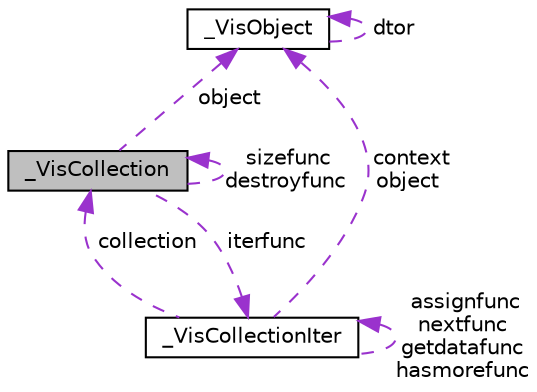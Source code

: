 digraph G
{
  edge [fontname="Helvetica",fontsize="10",labelfontname="Helvetica",labelfontsize="10"];
  node [fontname="Helvetica",fontsize="10",shape=record];
  Node1 [label="_VisCollection",height=0.2,width=0.4,color="black", fillcolor="grey75", style="filled" fontcolor="black"];
  Node1 -> Node1 [dir="back",color="darkorchid3",fontsize="10",style="dashed",label=" sizefunc\ndestroyfunc" ,fontname="Helvetica"];
  Node2 -> Node1 [dir="back",color="darkorchid3",fontsize="10",style="dashed",label=" iterfunc" ,fontname="Helvetica"];
  Node2 [label="_VisCollectionIter",height=0.2,width=0.4,color="black", fillcolor="white", style="filled",URL="$struct__VisCollectionIter.html"];
  Node1 -> Node2 [dir="back",color="darkorchid3",fontsize="10",style="dashed",label=" collection" ,fontname="Helvetica"];
  Node2 -> Node2 [dir="back",color="darkorchid3",fontsize="10",style="dashed",label=" assignfunc\nnextfunc\ngetdatafunc\nhasmorefunc" ,fontname="Helvetica"];
  Node3 -> Node2 [dir="back",color="darkorchid3",fontsize="10",style="dashed",label=" context\nobject" ,fontname="Helvetica"];
  Node3 [label="_VisObject",height=0.2,width=0.4,color="black", fillcolor="white", style="filled",URL="$struct__VisObject.html",tooltip="The VisObject structure contains all the VisObject housekeeping data like refcounting and a pointer t..."];
  Node3 -> Node3 [dir="back",color="darkorchid3",fontsize="10",style="dashed",label=" dtor" ,fontname="Helvetica"];
  Node3 -> Node1 [dir="back",color="darkorchid3",fontsize="10",style="dashed",label=" object" ,fontname="Helvetica"];
}
